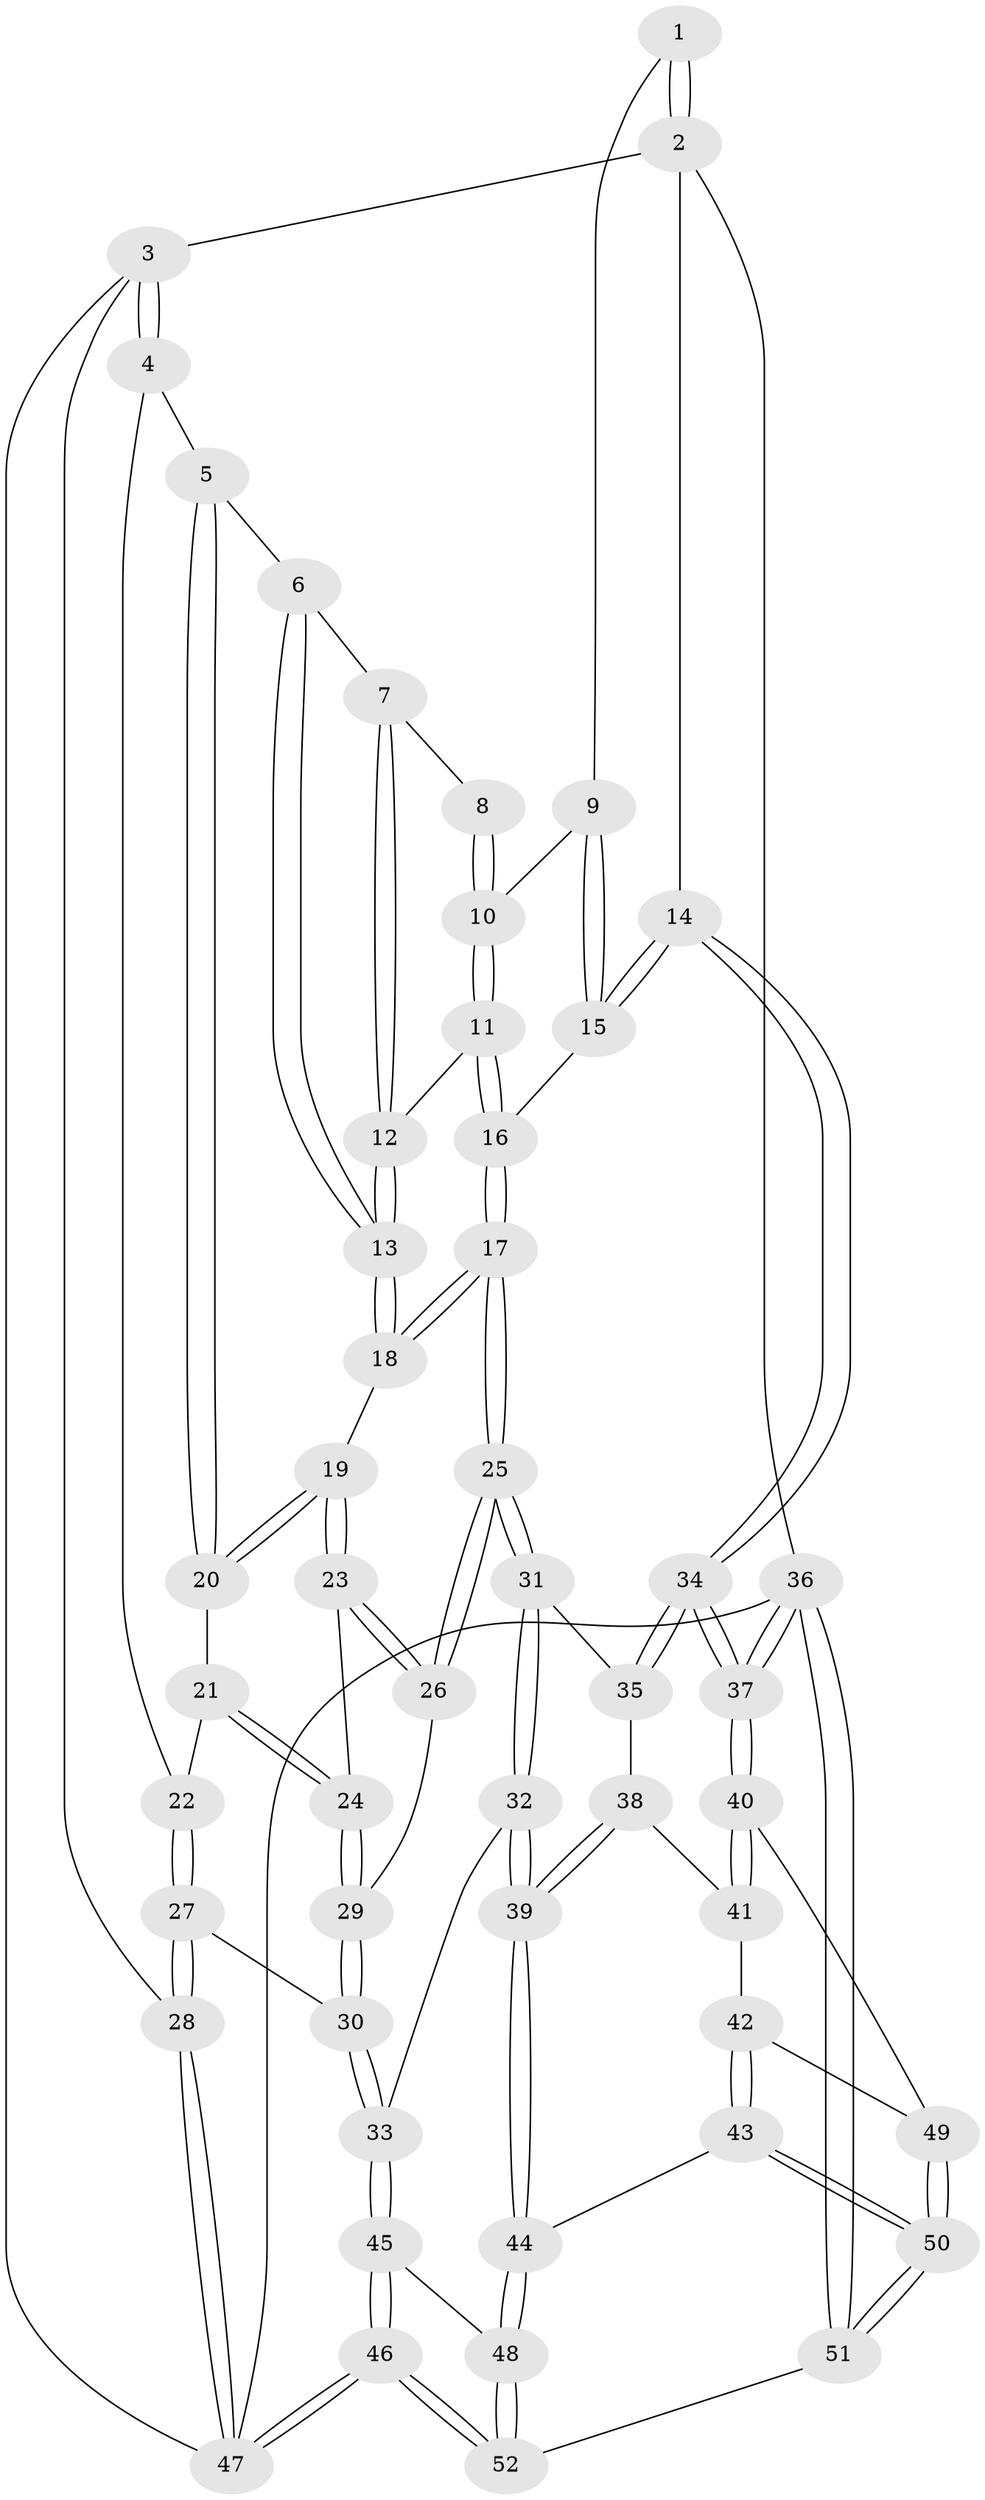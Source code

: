 // coarse degree distribution, {5: 0.5555555555555556, 4: 0.19444444444444445, 3: 0.05555555555555555, 6: 0.1388888888888889, 7: 0.027777777777777776, 9: 0.027777777777777776}
// Generated by graph-tools (version 1.1) at 2025/05/03/04/25 22:05:26]
// undirected, 52 vertices, 127 edges
graph export_dot {
graph [start="1"]
  node [color=gray90,style=filled];
  1 [pos="+0.9936921233415708+0"];
  2 [pos="+1+0"];
  3 [pos="+0+0"];
  4 [pos="+0.1993843541346862+0"];
  5 [pos="+0.21541318179122734+0"];
  6 [pos="+0.48914161700087694+0"];
  7 [pos="+0.6764374828306352+0"];
  8 [pos="+0.85814499835097+0"];
  9 [pos="+0.9285896326533841+0.059101342507682175"];
  10 [pos="+0.8362356911629001+0.09734862132770564"];
  11 [pos="+0.8156497692541325+0.13763348408128015"];
  12 [pos="+0.7417369809929981+0.1362850980713678"];
  13 [pos="+0.7026090221863937+0.15705549685783193"];
  14 [pos="+1+0.2430013265218088"];
  15 [pos="+1+0.2391491402229002"];
  16 [pos="+0.9346339527608492+0.2572459596876856"];
  17 [pos="+0.7791667085808969+0.41960022275323494"];
  18 [pos="+0.6804948705393409+0.17473144346245834"];
  19 [pos="+0.5827417346038364+0.18943540698412084"];
  20 [pos="+0.5776828567465742+0.18522567409715437"];
  21 [pos="+0.4206485631741774+0.24783820752519325"];
  22 [pos="+0.22769550144986447+0.19450521521349104"];
  23 [pos="+0.575628365433748+0.22552555454827436"];
  24 [pos="+0.5075225560184049+0.34520656087769264"];
  25 [pos="+0.7657169559834957+0.45185851521288584"];
  26 [pos="+0.692608083097425+0.40665751870247996"];
  27 [pos="+0.1869788342574372+0.4722392630452346"];
  28 [pos="+0+0.5392452537708077"];
  29 [pos="+0.5041984395934471+0.3607623391811462"];
  30 [pos="+0.34374532660942897+0.5470166928963353"];
  31 [pos="+0.7667807711684542+0.47744703856127596"];
  32 [pos="+0.42236411255773526+0.5802018988265528"];
  33 [pos="+0.36559728598335595+0.5716468666329576"];
  34 [pos="+1+0.4816886035520404"];
  35 [pos="+0.805432712606651+0.5363990435470057"];
  36 [pos="+1+1"];
  37 [pos="+1+0.767833361880307"];
  38 [pos="+0.8049929439439742+0.5754635464670447"];
  39 [pos="+0.6749400559145792+0.7607146193085949"];
  40 [pos="+1+0.7399444079515511"];
  41 [pos="+0.8359305383878707+0.6127851693527782"];
  42 [pos="+0.8850836656811216+0.7634239843589112"];
  43 [pos="+0.6884854547199768+0.8554690283342382"];
  44 [pos="+0.6818526733004774+0.8547977496829128"];
  45 [pos="+0.3639996485659817+0.7863033000614175"];
  46 [pos="+0+1"];
  47 [pos="+0+1"];
  48 [pos="+0.5976635369260855+0.9590793474443409"];
  49 [pos="+0.9068916286067946+0.7781201184389478"];
  50 [pos="+0.8956571943556005+0.9290935182555787"];
  51 [pos="+1+1"];
  52 [pos="+0.5800005374134546+1"];
  1 -- 2;
  1 -- 2;
  1 -- 9;
  2 -- 3;
  2 -- 14;
  2 -- 36;
  3 -- 4;
  3 -- 4;
  3 -- 28;
  3 -- 47;
  4 -- 5;
  4 -- 22;
  5 -- 6;
  5 -- 20;
  5 -- 20;
  6 -- 7;
  6 -- 13;
  6 -- 13;
  7 -- 8;
  7 -- 12;
  7 -- 12;
  8 -- 10;
  8 -- 10;
  9 -- 10;
  9 -- 15;
  9 -- 15;
  10 -- 11;
  10 -- 11;
  11 -- 12;
  11 -- 16;
  11 -- 16;
  12 -- 13;
  12 -- 13;
  13 -- 18;
  13 -- 18;
  14 -- 15;
  14 -- 15;
  14 -- 34;
  14 -- 34;
  15 -- 16;
  16 -- 17;
  16 -- 17;
  17 -- 18;
  17 -- 18;
  17 -- 25;
  17 -- 25;
  18 -- 19;
  19 -- 20;
  19 -- 20;
  19 -- 23;
  19 -- 23;
  20 -- 21;
  21 -- 22;
  21 -- 24;
  21 -- 24;
  22 -- 27;
  22 -- 27;
  23 -- 24;
  23 -- 26;
  23 -- 26;
  24 -- 29;
  24 -- 29;
  25 -- 26;
  25 -- 26;
  25 -- 31;
  25 -- 31;
  26 -- 29;
  27 -- 28;
  27 -- 28;
  27 -- 30;
  28 -- 47;
  28 -- 47;
  29 -- 30;
  29 -- 30;
  30 -- 33;
  30 -- 33;
  31 -- 32;
  31 -- 32;
  31 -- 35;
  32 -- 33;
  32 -- 39;
  32 -- 39;
  33 -- 45;
  33 -- 45;
  34 -- 35;
  34 -- 35;
  34 -- 37;
  34 -- 37;
  35 -- 38;
  36 -- 37;
  36 -- 37;
  36 -- 51;
  36 -- 51;
  36 -- 47;
  37 -- 40;
  37 -- 40;
  38 -- 39;
  38 -- 39;
  38 -- 41;
  39 -- 44;
  39 -- 44;
  40 -- 41;
  40 -- 41;
  40 -- 49;
  41 -- 42;
  42 -- 43;
  42 -- 43;
  42 -- 49;
  43 -- 44;
  43 -- 50;
  43 -- 50;
  44 -- 48;
  44 -- 48;
  45 -- 46;
  45 -- 46;
  45 -- 48;
  46 -- 47;
  46 -- 47;
  46 -- 52;
  46 -- 52;
  48 -- 52;
  48 -- 52;
  49 -- 50;
  49 -- 50;
  50 -- 51;
  50 -- 51;
  51 -- 52;
}
